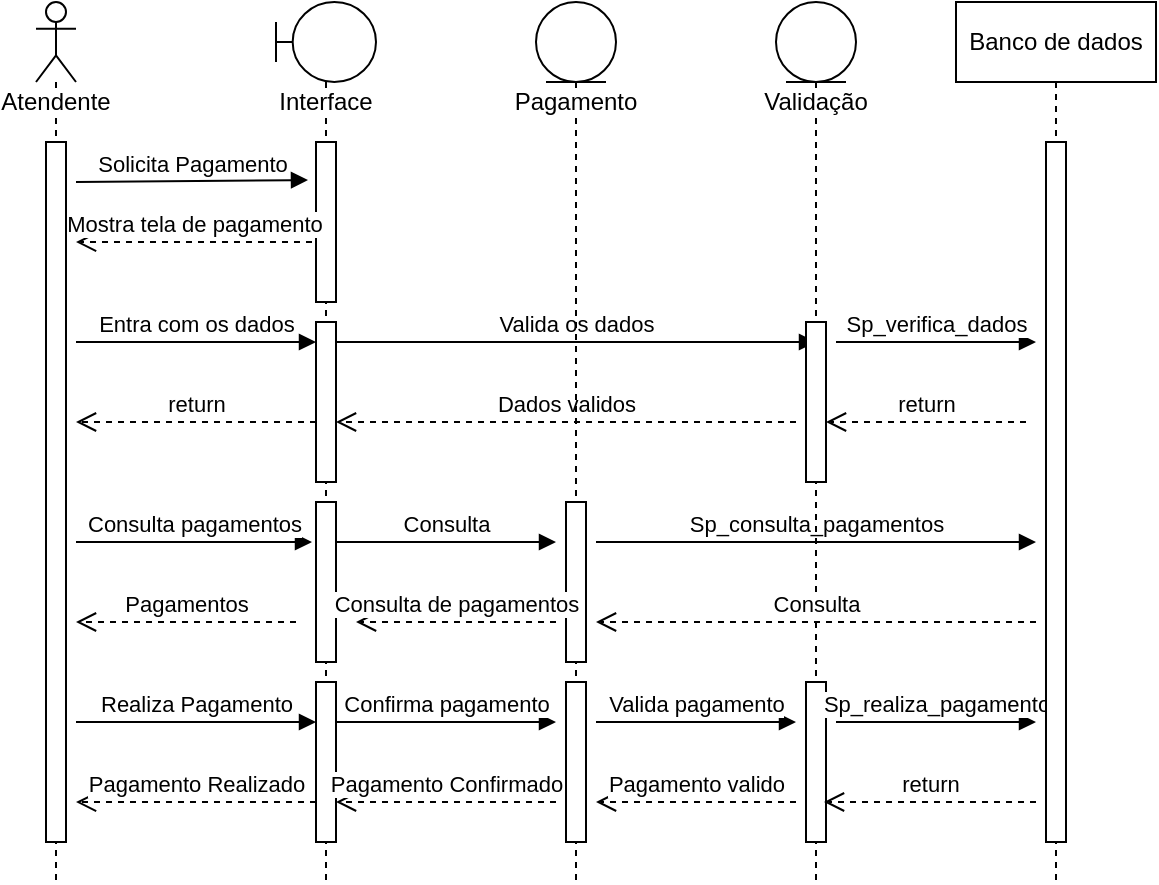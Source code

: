 <mxfile version="11.3.0" type="device" pages="1"><diagram id="DpgWA5ZdoLIERGbm4RB3" name="Page-1"><mxGraphModel dx="868" dy="471" grid="1" gridSize="10" guides="1" tooltips="1" connect="1" arrows="1" fold="1" page="1" pageScale="1" pageWidth="827" pageHeight="1169" math="0" shadow="0"><root><mxCell id="0"/><mxCell id="1" parent="0"/><mxCell id="v0CnySZkgBdtY1kX9KxN-1" value="Atendente" style="shape=umlLifeline;participant=umlActor;perimeter=lifelinePerimeter;whiteSpace=wrap;html=1;container=1;collapsible=0;recursiveResize=0;verticalAlign=top;spacingTop=36;labelBackgroundColor=#ffffff;outlineConnect=0;" vertex="1" parent="1"><mxGeometry x="110" y="80" width="20" height="440" as="geometry"/></mxCell><mxCell id="v0CnySZkgBdtY1kX9KxN-6" value="" style="html=1;points=[];perimeter=orthogonalPerimeter;" vertex="1" parent="v0CnySZkgBdtY1kX9KxN-1"><mxGeometry x="5" y="70" width="10" height="350" as="geometry"/></mxCell><mxCell id="v0CnySZkgBdtY1kX9KxN-31" value="Consulta pagamentos" style="html=1;verticalAlign=bottom;endArrow=block;entryX=-0.2;entryY=0.25;entryDx=0;entryDy=0;entryPerimeter=0;" edge="1" parent="v0CnySZkgBdtY1kX9KxN-1" target="v0CnySZkgBdtY1kX9KxN-28"><mxGeometry width="80" relative="1" as="geometry"><mxPoint x="20" y="270" as="sourcePoint"/><mxPoint x="100" y="270" as="targetPoint"/></mxGeometry></mxCell><mxCell id="v0CnySZkgBdtY1kX9KxN-2" value="Interface" style="shape=umlLifeline;participant=umlBoundary;perimeter=lifelinePerimeter;whiteSpace=wrap;html=1;container=1;collapsible=0;recursiveResize=0;verticalAlign=top;spacingTop=36;labelBackgroundColor=#ffffff;outlineConnect=0;" vertex="1" parent="1"><mxGeometry x="230" y="80" width="50" height="440" as="geometry"/></mxCell><mxCell id="v0CnySZkgBdtY1kX9KxN-8" value="" style="html=1;points=[];perimeter=orthogonalPerimeter;" vertex="1" parent="v0CnySZkgBdtY1kX9KxN-2"><mxGeometry x="20" y="70" width="10" height="80" as="geometry"/></mxCell><mxCell id="v0CnySZkgBdtY1kX9KxN-9" value="" style="html=1;points=[];perimeter=orthogonalPerimeter;" vertex="1" parent="v0CnySZkgBdtY1kX9KxN-2"><mxGeometry x="20" y="160" width="10" height="80" as="geometry"/></mxCell><mxCell id="v0CnySZkgBdtY1kX9KxN-10" value="" style="html=1;points=[];perimeter=orthogonalPerimeter;" vertex="1" parent="v0CnySZkgBdtY1kX9KxN-2"><mxGeometry x="20" y="340" width="10" height="80" as="geometry"/></mxCell><mxCell id="v0CnySZkgBdtY1kX9KxN-19" value="Valida os dados" style="html=1;verticalAlign=bottom;endArrow=block;entryX=0.5;entryY=0.125;entryDx=0;entryDy=0;entryPerimeter=0;" edge="1" parent="v0CnySZkgBdtY1kX9KxN-2" target="v0CnySZkgBdtY1kX9KxN-11"><mxGeometry width="80" relative="1" as="geometry"><mxPoint x="30" y="170" as="sourcePoint"/><mxPoint x="110" y="170" as="targetPoint"/></mxGeometry></mxCell><mxCell id="v0CnySZkgBdtY1kX9KxN-27" value="Dados validos" style="html=1;verticalAlign=bottom;endArrow=open;dashed=1;endSize=8;" edge="1" parent="v0CnySZkgBdtY1kX9KxN-2"><mxGeometry relative="1" as="geometry"><mxPoint x="260" y="210" as="sourcePoint"/><mxPoint x="30" y="210" as="targetPoint"/></mxGeometry></mxCell><mxCell id="v0CnySZkgBdtY1kX9KxN-28" value="" style="html=1;points=[];perimeter=orthogonalPerimeter;" vertex="1" parent="v0CnySZkgBdtY1kX9KxN-2"><mxGeometry x="20" y="250" width="10" height="80" as="geometry"/></mxCell><mxCell id="v0CnySZkgBdtY1kX9KxN-32" value="Consulta" style="html=1;verticalAlign=bottom;endArrow=block;" edge="1" parent="v0CnySZkgBdtY1kX9KxN-2"><mxGeometry width="80" relative="1" as="geometry"><mxPoint x="30" y="270" as="sourcePoint"/><mxPoint x="140" y="270" as="targetPoint"/></mxGeometry></mxCell><mxCell id="v0CnySZkgBdtY1kX9KxN-38" value="Confirma pagamento" style="html=1;verticalAlign=bottom;endArrow=block;" edge="1" parent="v0CnySZkgBdtY1kX9KxN-2"><mxGeometry width="80" relative="1" as="geometry"><mxPoint x="30" y="360" as="sourcePoint"/><mxPoint x="140" y="360" as="targetPoint"/></mxGeometry></mxCell><mxCell id="v0CnySZkgBdtY1kX9KxN-3" value="Pagamento" style="shape=umlLifeline;participant=umlEntity;perimeter=lifelinePerimeter;whiteSpace=wrap;html=1;container=1;collapsible=0;recursiveResize=0;verticalAlign=top;spacingTop=36;labelBackgroundColor=#ffffff;outlineConnect=0;" vertex="1" parent="1"><mxGeometry x="360" y="80" width="40" height="440" as="geometry"/></mxCell><mxCell id="v0CnySZkgBdtY1kX9KxN-12" value="" style="html=1;points=[];perimeter=orthogonalPerimeter;" vertex="1" parent="v0CnySZkgBdtY1kX9KxN-3"><mxGeometry x="15" y="340" width="10" height="80" as="geometry"/></mxCell><mxCell id="v0CnySZkgBdtY1kX9KxN-29" value="" style="html=1;points=[];perimeter=orthogonalPerimeter;" vertex="1" parent="v0CnySZkgBdtY1kX9KxN-3"><mxGeometry x="15" y="250" width="10" height="80" as="geometry"/></mxCell><mxCell id="v0CnySZkgBdtY1kX9KxN-33" value="Sp_consulta_pagamentos" style="html=1;verticalAlign=bottom;endArrow=block;" edge="1" parent="v0CnySZkgBdtY1kX9KxN-3"><mxGeometry width="80" relative="1" as="geometry"><mxPoint x="30" y="270" as="sourcePoint"/><mxPoint x="250" y="270" as="targetPoint"/></mxGeometry></mxCell><mxCell id="v0CnySZkgBdtY1kX9KxN-39" value="Valida pagamento" style="html=1;verticalAlign=bottom;endArrow=block;" edge="1" parent="v0CnySZkgBdtY1kX9KxN-3"><mxGeometry width="80" relative="1" as="geometry"><mxPoint x="30" y="360" as="sourcePoint"/><mxPoint x="130" y="360" as="targetPoint"/></mxGeometry></mxCell><mxCell id="v0CnySZkgBdtY1kX9KxN-4" value="Validação" style="shape=umlLifeline;participant=umlEntity;perimeter=lifelinePerimeter;whiteSpace=wrap;html=1;container=1;collapsible=0;recursiveResize=0;verticalAlign=top;spacingTop=36;labelBackgroundColor=#ffffff;outlineConnect=0;" vertex="1" parent="1"><mxGeometry x="480" y="80" width="40" height="440" as="geometry"/></mxCell><mxCell id="v0CnySZkgBdtY1kX9KxN-11" value="" style="html=1;points=[];perimeter=orthogonalPerimeter;" vertex="1" parent="v0CnySZkgBdtY1kX9KxN-4"><mxGeometry x="15" y="160" width="10" height="80" as="geometry"/></mxCell><mxCell id="v0CnySZkgBdtY1kX9KxN-13" value="" style="html=1;points=[];perimeter=orthogonalPerimeter;" vertex="1" parent="v0CnySZkgBdtY1kX9KxN-4"><mxGeometry x="15" y="340" width="10" height="80" as="geometry"/></mxCell><mxCell id="v0CnySZkgBdtY1kX9KxN-20" value="Sp_verifica_dados" style="html=1;verticalAlign=bottom;endArrow=block;" edge="1" parent="v0CnySZkgBdtY1kX9KxN-4"><mxGeometry width="80" relative="1" as="geometry"><mxPoint x="30" y="170" as="sourcePoint"/><mxPoint x="130" y="170" as="targetPoint"/></mxGeometry></mxCell><mxCell id="v0CnySZkgBdtY1kX9KxN-40" value="Sp_realiza_pagamento" style="html=1;verticalAlign=bottom;endArrow=block;" edge="1" parent="v0CnySZkgBdtY1kX9KxN-4"><mxGeometry width="80" relative="1" as="geometry"><mxPoint x="30" y="360" as="sourcePoint"/><mxPoint x="130" y="360" as="targetPoint"/></mxGeometry></mxCell><mxCell id="v0CnySZkgBdtY1kX9KxN-5" value="Banco de dados" style="shape=umlLifeline;perimeter=lifelinePerimeter;whiteSpace=wrap;html=1;container=1;collapsible=0;recursiveResize=0;outlineConnect=0;" vertex="1" parent="1"><mxGeometry x="570" y="80" width="100" height="440" as="geometry"/></mxCell><mxCell id="v0CnySZkgBdtY1kX9KxN-7" value="" style="html=1;points=[];perimeter=orthogonalPerimeter;" vertex="1" parent="v0CnySZkgBdtY1kX9KxN-5"><mxGeometry x="45" y="70" width="10" height="350" as="geometry"/></mxCell><mxCell id="v0CnySZkgBdtY1kX9KxN-16" value="Solicita Pagamento" style="html=1;verticalAlign=bottom;endArrow=block;entryX=-0.4;entryY=0.238;entryDx=0;entryDy=0;entryPerimeter=0;" edge="1" parent="1" target="v0CnySZkgBdtY1kX9KxN-8"><mxGeometry width="80" relative="1" as="geometry"><mxPoint x="130" y="170" as="sourcePoint"/><mxPoint x="240" y="170" as="targetPoint"/></mxGeometry></mxCell><mxCell id="v0CnySZkgBdtY1kX9KxN-17" value="Mostra tela de pagamento" style="html=1;verticalAlign=bottom;endArrow=open;dashed=1;endSize=8;entryX=1.5;entryY=0.143;entryDx=0;entryDy=0;entryPerimeter=0;exitX=-0.2;exitY=0.625;exitDx=0;exitDy=0;exitPerimeter=0;" edge="1" parent="1" source="v0CnySZkgBdtY1kX9KxN-8" target="v0CnySZkgBdtY1kX9KxN-6"><mxGeometry relative="1" as="geometry"><mxPoint x="240" y="200" as="sourcePoint"/><mxPoint x="160" y="200" as="targetPoint"/></mxGeometry></mxCell><mxCell id="v0CnySZkgBdtY1kX9KxN-18" value="Entra com os dados" style="html=1;verticalAlign=bottom;endArrow=block;entryX=0;entryY=0.125;entryDx=0;entryDy=0;entryPerimeter=0;" edge="1" parent="1" target="v0CnySZkgBdtY1kX9KxN-9"><mxGeometry width="80" relative="1" as="geometry"><mxPoint x="130" y="250" as="sourcePoint"/><mxPoint x="210" y="250" as="targetPoint"/></mxGeometry></mxCell><mxCell id="v0CnySZkgBdtY1kX9KxN-21" value="return" style="html=1;verticalAlign=bottom;endArrow=open;dashed=1;endSize=8;" edge="1" parent="1"><mxGeometry relative="1" as="geometry"><mxPoint x="605" y="290" as="sourcePoint"/><mxPoint x="505" y="290" as="targetPoint"/></mxGeometry></mxCell><mxCell id="v0CnySZkgBdtY1kX9KxN-23" value="return" style="html=1;verticalAlign=bottom;endArrow=open;dashed=1;endSize=8;" edge="1" parent="1"><mxGeometry relative="1" as="geometry"><mxPoint x="250" y="290" as="sourcePoint"/><mxPoint x="130" y="290" as="targetPoint"/></mxGeometry></mxCell><mxCell id="v0CnySZkgBdtY1kX9KxN-34" value="Consulta" style="html=1;verticalAlign=bottom;endArrow=open;dashed=1;endSize=8;" edge="1" parent="1"><mxGeometry relative="1" as="geometry"><mxPoint x="610" y="390" as="sourcePoint"/><mxPoint x="390" y="390" as="targetPoint"/></mxGeometry></mxCell><mxCell id="v0CnySZkgBdtY1kX9KxN-35" value="Consulta de pagamentos" style="html=1;verticalAlign=bottom;endArrow=open;dashed=1;endSize=8;" edge="1" parent="1"><mxGeometry relative="1" as="geometry"><mxPoint x="370" y="390" as="sourcePoint"/><mxPoint x="270" y="390" as="targetPoint"/></mxGeometry></mxCell><mxCell id="v0CnySZkgBdtY1kX9KxN-36" value="Pagamentos" style="html=1;verticalAlign=bottom;endArrow=open;dashed=1;endSize=8;" edge="1" parent="1"><mxGeometry relative="1" as="geometry"><mxPoint x="240" y="390" as="sourcePoint"/><mxPoint x="130" y="390" as="targetPoint"/></mxGeometry></mxCell><mxCell id="v0CnySZkgBdtY1kX9KxN-37" value="Realiza Pagamento" style="html=1;verticalAlign=bottom;endArrow=block;entryX=0;entryY=0.25;entryDx=0;entryDy=0;entryPerimeter=0;" edge="1" parent="1" target="v0CnySZkgBdtY1kX9KxN-10"><mxGeometry width="80" relative="1" as="geometry"><mxPoint x="130" y="440" as="sourcePoint"/><mxPoint x="210" y="440" as="targetPoint"/></mxGeometry></mxCell><mxCell id="v0CnySZkgBdtY1kX9KxN-41" value="return" style="html=1;verticalAlign=bottom;endArrow=open;dashed=1;endSize=8;entryX=0.9;entryY=0.75;entryDx=0;entryDy=0;entryPerimeter=0;" edge="1" parent="1" target="v0CnySZkgBdtY1kX9KxN-13"><mxGeometry relative="1" as="geometry"><mxPoint x="610" y="480" as="sourcePoint"/><mxPoint x="530" y="480" as="targetPoint"/></mxGeometry></mxCell><mxCell id="v0CnySZkgBdtY1kX9KxN-42" value="Pagamento valido" style="html=1;verticalAlign=bottom;endArrow=open;dashed=1;endSize=8;" edge="1" parent="1"><mxGeometry relative="1" as="geometry"><mxPoint x="490" y="480" as="sourcePoint"/><mxPoint x="390" y="480" as="targetPoint"/></mxGeometry></mxCell><mxCell id="v0CnySZkgBdtY1kX9KxN-43" value="Pagamento Confirmado" style="html=1;verticalAlign=bottom;endArrow=open;dashed=1;endSize=8;entryX=1;entryY=0.75;entryDx=0;entryDy=0;entryPerimeter=0;" edge="1" parent="1" target="v0CnySZkgBdtY1kX9KxN-10"><mxGeometry relative="1" as="geometry"><mxPoint x="370" y="480" as="sourcePoint"/><mxPoint x="290" y="480" as="targetPoint"/></mxGeometry></mxCell><mxCell id="v0CnySZkgBdtY1kX9KxN-44" value="Pagamento Realizado" style="html=1;verticalAlign=bottom;endArrow=open;dashed=1;endSize=8;entryX=1.5;entryY=0.943;entryDx=0;entryDy=0;entryPerimeter=0;" edge="1" parent="1" target="v0CnySZkgBdtY1kX9KxN-6"><mxGeometry relative="1" as="geometry"><mxPoint x="250" y="480" as="sourcePoint"/><mxPoint x="170" y="480" as="targetPoint"/></mxGeometry></mxCell></root></mxGraphModel></diagram></mxfile>